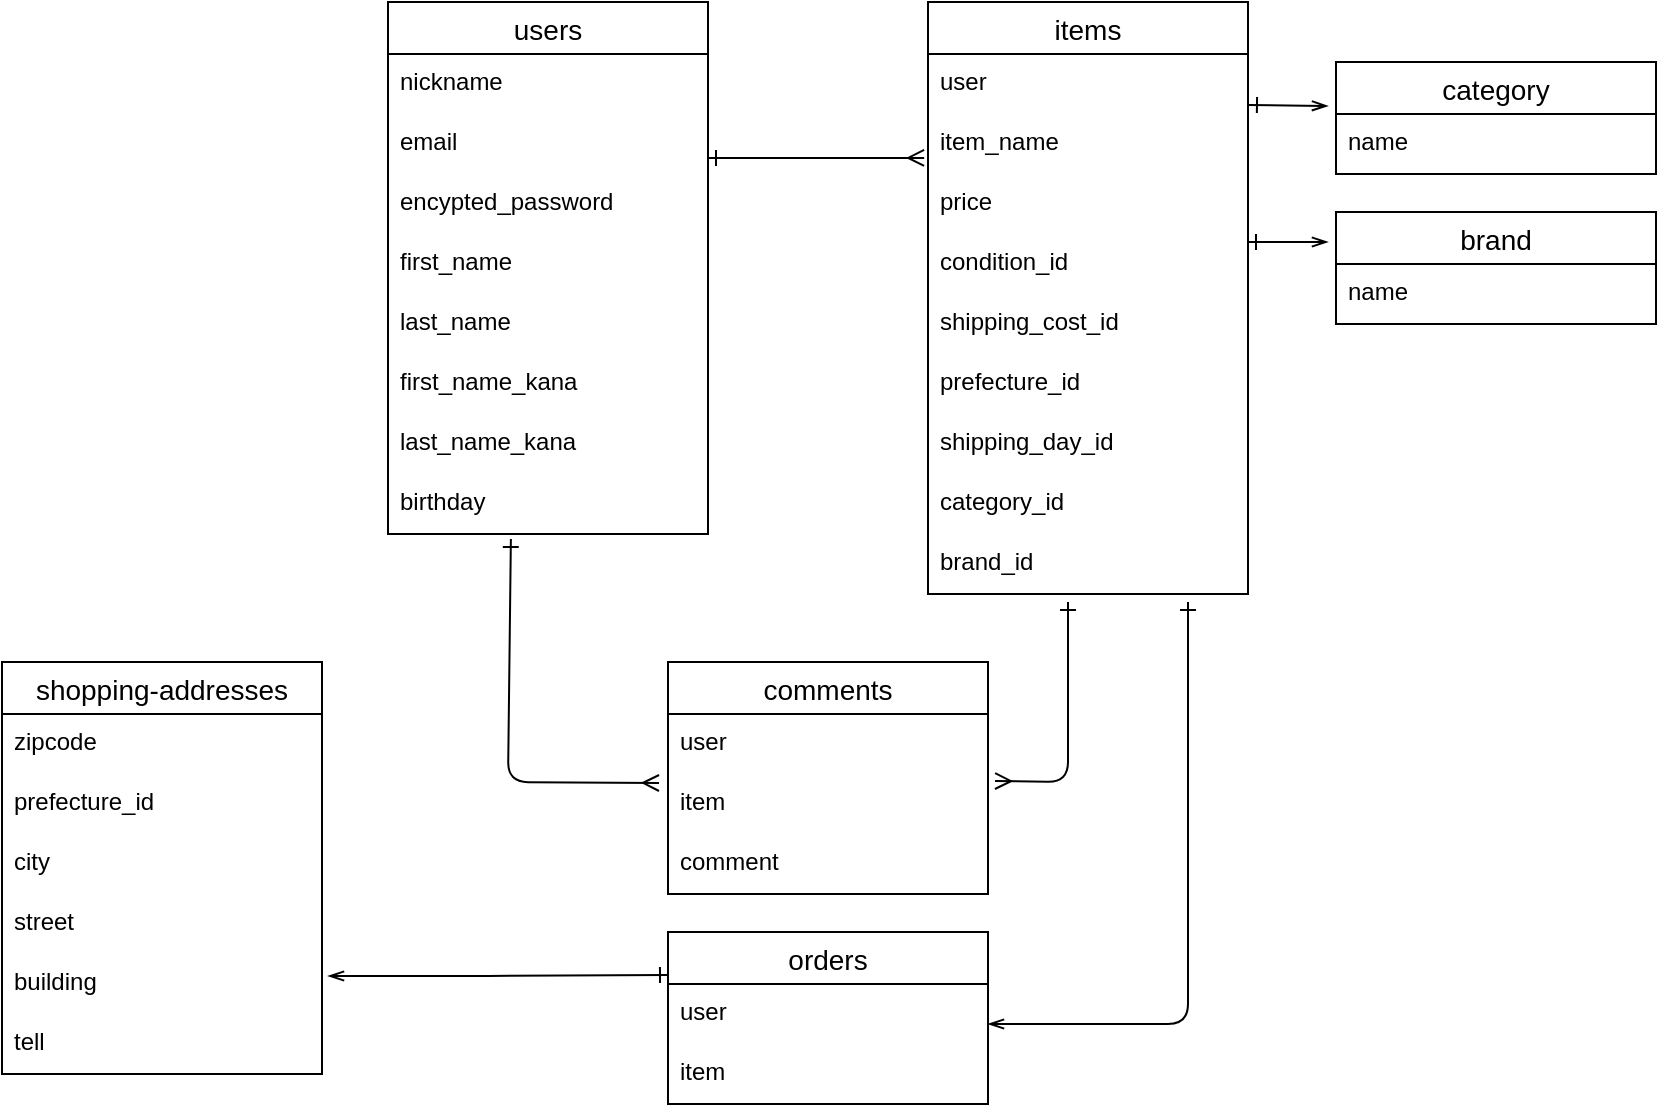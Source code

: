 <mxfile>
    <diagram id="a6z7_vriFYDq6Vu-xNiK" name="ページ1">
        <mxGraphModel dx="1073" dy="600" grid="1" gridSize="10" guides="1" tooltips="1" connect="1" arrows="1" fold="1" page="1" pageScale="1" pageWidth="827" pageHeight="1169" background="none" math="0" shadow="0">
            <root>
                <mxCell id="0"/>
                <mxCell id="1" parent="0"/>
                <mxCell id="23" style="edgeStyle=none;html=1;exitX=1;exitY=0.733;exitDx=0;exitDy=0;endArrow=ERmany;endFill=0;startArrow=ERone;startFill=0;exitPerimeter=0;entryX=-0.012;entryY=0.733;entryDx=0;entryDy=0;entryPerimeter=0;" parent="1" source="160" target="147" edge="1">
                    <mxGeometry relative="1" as="geometry">
                        <mxPoint x="20" y="198" as="targetPoint"/>
                        <mxPoint x="-80" y="195" as="sourcePoint"/>
                    </mxGeometry>
                </mxCell>
                <mxCell id="107" value="" style="edgeStyle=none;html=1;endArrow=ERmany;endFill=0;startArrow=ERone;startFill=0;entryX=-0.028;entryY=0.15;entryDx=0;entryDy=0;entryPerimeter=0;exitX=0.384;exitY=1.083;exitDx=0;exitDy=0;exitPerimeter=0;" parent="1" source="166" target="143" edge="1">
                    <mxGeometry relative="1" as="geometry">
                        <mxPoint x="-170" y="390" as="sourcePoint"/>
                        <mxPoint x="-103" y="560" as="targetPoint"/>
                        <Array as="points">
                            <mxPoint x="-160" y="510"/>
                        </Array>
                    </mxGeometry>
                </mxCell>
                <mxCell id="98" value="category" style="swimlane;fontStyle=0;childLayout=stackLayout;horizontal=1;startSize=26;horizontalStack=0;resizeParent=1;resizeParentMax=0;resizeLast=0;collapsible=1;marginBottom=0;align=center;fontSize=14;" parent="1" vertex="1">
                    <mxGeometry x="254" y="150" width="160" height="56" as="geometry"/>
                </mxCell>
                <mxCell id="99" value="name" style="text;strokeColor=none;fillColor=none;spacingLeft=4;spacingRight=4;overflow=hidden;rotatable=0;points=[[0,0.5],[1,0.5]];portConstraint=eastwest;fontSize=12;" parent="98" vertex="1">
                    <mxGeometry y="26" width="160" height="30" as="geometry"/>
                </mxCell>
                <mxCell id="102" value="brand" style="swimlane;fontStyle=0;childLayout=stackLayout;horizontal=1;startSize=26;horizontalStack=0;resizeParent=1;resizeParentMax=0;resizeLast=0;collapsible=1;marginBottom=0;align=center;fontSize=14;" parent="1" vertex="1">
                    <mxGeometry x="254" y="225" width="160" height="56" as="geometry"/>
                </mxCell>
                <mxCell id="103" value="name" style="text;strokeColor=none;fillColor=none;spacingLeft=4;spacingRight=4;overflow=hidden;rotatable=0;points=[[0,0.5],[1,0.5]];portConstraint=eastwest;fontSize=12;" parent="102" vertex="1">
                    <mxGeometry y="26" width="160" height="30" as="geometry"/>
                </mxCell>
                <mxCell id="117" style="edgeStyle=none;html=1;startArrow=ERone;startFill=0;endArrow=ERmany;endFill=0;entryX=1.022;entryY=0.117;entryDx=0;entryDy=0;entryPerimeter=0;" parent="1" target="143" edge="1">
                    <mxGeometry relative="1" as="geometry">
                        <mxPoint x="120" y="420" as="sourcePoint"/>
                        <mxPoint x="90" y="600" as="targetPoint"/>
                        <Array as="points">
                            <mxPoint x="120" y="510"/>
                        </Array>
                    </mxGeometry>
                </mxCell>
                <mxCell id="140" value="comments" style="swimlane;fontStyle=0;childLayout=stackLayout;horizontal=1;startSize=26;horizontalStack=0;resizeParent=1;resizeParentMax=0;resizeLast=0;collapsible=1;marginBottom=0;align=center;fontSize=14;" parent="1" vertex="1">
                    <mxGeometry x="-80" y="450" width="160" height="116" as="geometry"/>
                </mxCell>
                <mxCell id="142" value="user" style="text;strokeColor=none;fillColor=none;spacingLeft=4;spacingRight=4;overflow=hidden;rotatable=0;points=[[0,0.5],[1,0.5]];portConstraint=eastwest;fontSize=12;" parent="140" vertex="1">
                    <mxGeometry y="26" width="160" height="30" as="geometry"/>
                </mxCell>
                <mxCell id="143" value="item" style="text;strokeColor=none;fillColor=none;spacingLeft=4;spacingRight=4;overflow=hidden;rotatable=0;points=[[0,0.5],[1,0.5]];portConstraint=eastwest;fontSize=12;" parent="140" vertex="1">
                    <mxGeometry y="56" width="160" height="30" as="geometry"/>
                </mxCell>
                <mxCell id="144" value="comment" style="text;strokeColor=none;fillColor=none;spacingLeft=4;spacingRight=4;overflow=hidden;rotatable=0;points=[[0,0.5],[1,0.5]];portConstraint=eastwest;fontSize=12;" parent="140" vertex="1">
                    <mxGeometry y="86" width="160" height="30" as="geometry"/>
                </mxCell>
                <mxCell id="145" value="items" style="swimlane;fontStyle=0;childLayout=stackLayout;horizontal=1;startSize=26;horizontalStack=0;resizeParent=1;resizeParentMax=0;resizeLast=0;collapsible=1;marginBottom=0;align=center;fontSize=14;" parent="1" vertex="1">
                    <mxGeometry x="50" y="120" width="160" height="296" as="geometry"/>
                </mxCell>
                <mxCell id="146" value="user" style="text;strokeColor=none;fillColor=none;spacingLeft=4;spacingRight=4;overflow=hidden;rotatable=0;points=[[0,0.5],[1,0.5]];portConstraint=eastwest;fontSize=12;" parent="145" vertex="1">
                    <mxGeometry y="26" width="160" height="30" as="geometry"/>
                </mxCell>
                <mxCell id="147" value="item_name" style="text;strokeColor=none;fillColor=none;spacingLeft=4;spacingRight=4;overflow=hidden;rotatable=0;points=[[0,0.5],[1,0.5]];portConstraint=eastwest;fontSize=12;" parent="145" vertex="1">
                    <mxGeometry y="56" width="160" height="30" as="geometry"/>
                </mxCell>
                <mxCell id="148" value="price" style="text;strokeColor=none;fillColor=none;spacingLeft=4;spacingRight=4;overflow=hidden;rotatable=0;points=[[0,0.5],[1,0.5]];portConstraint=eastwest;fontSize=12;" parent="145" vertex="1">
                    <mxGeometry y="86" width="160" height="30" as="geometry"/>
                </mxCell>
                <mxCell id="203" value="condition_id" style="text;strokeColor=none;fillColor=none;spacingLeft=4;spacingRight=4;overflow=hidden;rotatable=0;points=[[0,0.5],[1,0.5]];portConstraint=eastwest;fontSize=12;" parent="145" vertex="1">
                    <mxGeometry y="116" width="160" height="30" as="geometry"/>
                </mxCell>
                <mxCell id="202" value="shipping_cost_id" style="text;strokeColor=none;fillColor=none;spacingLeft=4;spacingRight=4;overflow=hidden;rotatable=0;points=[[0,0.5],[1,0.5]];portConstraint=eastwest;fontSize=12;" parent="145" vertex="1">
                    <mxGeometry y="146" width="160" height="30" as="geometry"/>
                </mxCell>
                <mxCell id="201" value="prefecture_id" style="text;strokeColor=none;fillColor=none;spacingLeft=4;spacingRight=4;overflow=hidden;rotatable=0;points=[[0,0.5],[1,0.5]];portConstraint=eastwest;fontSize=12;" parent="145" vertex="1">
                    <mxGeometry y="176" width="160" height="30" as="geometry"/>
                </mxCell>
                <mxCell id="200" value="shipping_day_id" style="text;strokeColor=none;fillColor=none;spacingLeft=4;spacingRight=4;overflow=hidden;rotatable=0;points=[[0,0.5],[1,0.5]];portConstraint=eastwest;fontSize=12;" parent="145" vertex="1">
                    <mxGeometry y="206" width="160" height="30" as="geometry"/>
                </mxCell>
                <mxCell id="154" value="category_id" style="text;strokeColor=none;fillColor=none;spacingLeft=4;spacingRight=4;overflow=hidden;rotatable=0;points=[[0,0.5],[1,0.5]];portConstraint=eastwest;fontSize=12;" parent="145" vertex="1">
                    <mxGeometry y="236" width="160" height="30" as="geometry"/>
                </mxCell>
                <mxCell id="199" value="brand_id" style="text;strokeColor=none;fillColor=none;spacingLeft=4;spacingRight=4;overflow=hidden;rotatable=0;points=[[0,0.5],[1,0.5]];portConstraint=eastwest;fontSize=12;" parent="145" vertex="1">
                    <mxGeometry y="266" width="160" height="30" as="geometry"/>
                </mxCell>
                <mxCell id="158" value="users" style="swimlane;fontStyle=0;childLayout=stackLayout;horizontal=1;startSize=26;horizontalStack=0;resizeParent=1;resizeParentMax=0;resizeLast=0;collapsible=1;marginBottom=0;align=center;fontSize=14;" parent="1" vertex="1">
                    <mxGeometry x="-220" y="120" width="160" height="266" as="geometry"/>
                </mxCell>
                <mxCell id="159" value="nickname" style="text;strokeColor=none;fillColor=none;spacingLeft=4;spacingRight=4;overflow=hidden;rotatable=0;points=[[0,0.5],[1,0.5]];portConstraint=eastwest;fontSize=12;" parent="158" vertex="1">
                    <mxGeometry y="26" width="160" height="30" as="geometry"/>
                </mxCell>
                <mxCell id="160" value="email" style="text;strokeColor=none;fillColor=none;spacingLeft=4;spacingRight=4;overflow=hidden;rotatable=0;points=[[0,0.5],[1,0.5]];portConstraint=eastwest;fontSize=12;" parent="158" vertex="1">
                    <mxGeometry y="56" width="160" height="30" as="geometry"/>
                </mxCell>
                <mxCell id="161" value="encypted_password" style="text;strokeColor=none;fillColor=none;spacingLeft=4;spacingRight=4;overflow=hidden;rotatable=0;points=[[0,0.5],[1,0.5]];portConstraint=eastwest;fontSize=12;" parent="158" vertex="1">
                    <mxGeometry y="86" width="160" height="30" as="geometry"/>
                </mxCell>
                <mxCell id="162" value="first_name" style="text;strokeColor=none;fillColor=none;spacingLeft=4;spacingRight=4;overflow=hidden;rotatable=0;points=[[0,0.5],[1,0.5]];portConstraint=eastwest;fontSize=12;" parent="158" vertex="1">
                    <mxGeometry y="116" width="160" height="30" as="geometry"/>
                </mxCell>
                <mxCell id="163" value="last_name" style="text;strokeColor=none;fillColor=none;spacingLeft=4;spacingRight=4;overflow=hidden;rotatable=0;points=[[0,0.5],[1,0.5]];portConstraint=eastwest;fontSize=12;" parent="158" vertex="1">
                    <mxGeometry y="146" width="160" height="30" as="geometry"/>
                </mxCell>
                <mxCell id="164" value="first_name_kana" style="text;strokeColor=none;fillColor=none;spacingLeft=4;spacingRight=4;overflow=hidden;rotatable=0;points=[[0,0.5],[1,0.5]];portConstraint=eastwest;fontSize=12;" parent="158" vertex="1">
                    <mxGeometry y="176" width="160" height="30" as="geometry"/>
                </mxCell>
                <mxCell id="165" value="last_name_kana" style="text;strokeColor=none;fillColor=none;spacingLeft=4;spacingRight=4;overflow=hidden;rotatable=0;points=[[0,0.5],[1,0.5]];portConstraint=eastwest;fontSize=12;" parent="158" vertex="1">
                    <mxGeometry y="206" width="160" height="30" as="geometry"/>
                </mxCell>
                <mxCell id="166" value="birthday" style="text;strokeColor=none;fillColor=none;spacingLeft=4;spacingRight=4;overflow=hidden;rotatable=0;points=[[0,0.5],[1,0.5]];portConstraint=eastwest;fontSize=12;" parent="158" vertex="1">
                    <mxGeometry y="236" width="160" height="30" as="geometry"/>
                </mxCell>
                <mxCell id="175" value="orders" style="swimlane;fontStyle=0;childLayout=stackLayout;horizontal=1;startSize=26;horizontalStack=0;resizeParent=1;resizeParentMax=0;resizeLast=0;collapsible=1;marginBottom=0;align=center;fontSize=14;" parent="1" vertex="1">
                    <mxGeometry x="-80" y="585" width="160" height="86" as="geometry"/>
                </mxCell>
                <mxCell id="196" value="user" style="text;strokeColor=none;fillColor=none;spacingLeft=4;spacingRight=4;overflow=hidden;rotatable=0;points=[[0,0.5],[1,0.5]];portConstraint=eastwest;fontSize=12;" parent="175" vertex="1">
                    <mxGeometry y="26" width="160" height="30" as="geometry"/>
                </mxCell>
                <mxCell id="178" value="item" style="text;strokeColor=none;fillColor=none;spacingLeft=4;spacingRight=4;overflow=hidden;rotatable=0;points=[[0,0.5],[1,0.5]];portConstraint=eastwest;fontSize=12;" parent="175" vertex="1">
                    <mxGeometry y="56" width="160" height="30" as="geometry"/>
                </mxCell>
                <mxCell id="179" value="shopping-addresses" style="swimlane;fontStyle=0;childLayout=stackLayout;horizontal=1;startSize=26;horizontalStack=0;resizeParent=1;resizeParentMax=0;resizeLast=0;collapsible=1;marginBottom=0;align=center;fontSize=14;" parent="1" vertex="1">
                    <mxGeometry x="-413" y="450" width="160" height="206" as="geometry"/>
                </mxCell>
                <mxCell id="181" value="zipcode" style="text;strokeColor=none;fillColor=none;spacingLeft=4;spacingRight=4;overflow=hidden;rotatable=0;points=[[0,0.5],[1,0.5]];portConstraint=eastwest;fontSize=12;" parent="179" vertex="1">
                    <mxGeometry y="26" width="160" height="30" as="geometry"/>
                </mxCell>
                <mxCell id="182" value="prefecture_id" style="text;strokeColor=none;fillColor=none;spacingLeft=4;spacingRight=4;overflow=hidden;rotatable=0;points=[[0,0.5],[1,0.5]];portConstraint=eastwest;fontSize=12;" parent="179" vertex="1">
                    <mxGeometry y="56" width="160" height="30" as="geometry"/>
                </mxCell>
                <mxCell id="186" value="city" style="text;strokeColor=none;fillColor=none;spacingLeft=4;spacingRight=4;overflow=hidden;rotatable=0;points=[[0,0.5],[1,0.5]];portConstraint=eastwest;fontSize=12;" parent="179" vertex="1">
                    <mxGeometry y="86" width="160" height="30" as="geometry"/>
                </mxCell>
                <mxCell id="185" value="street" style="text;strokeColor=none;fillColor=none;spacingLeft=4;spacingRight=4;overflow=hidden;rotatable=0;points=[[0,0.5],[1,0.5]];portConstraint=eastwest;fontSize=12;" parent="179" vertex="1">
                    <mxGeometry y="116" width="160" height="30" as="geometry"/>
                </mxCell>
                <mxCell id="184" value="building" style="text;strokeColor=none;fillColor=none;spacingLeft=4;spacingRight=4;overflow=hidden;rotatable=0;points=[[0,0.5],[1,0.5]];portConstraint=eastwest;fontSize=12;" parent="179" vertex="1">
                    <mxGeometry y="146" width="160" height="30" as="geometry"/>
                </mxCell>
                <mxCell id="183" value="tell" style="text;strokeColor=none;fillColor=none;spacingLeft=4;spacingRight=4;overflow=hidden;rotatable=0;points=[[0,0.5],[1,0.5]];portConstraint=eastwest;fontSize=12;" parent="179" vertex="1">
                    <mxGeometry y="176" width="160" height="30" as="geometry"/>
                </mxCell>
                <mxCell id="191" style="edgeStyle=none;html=1;startArrow=ERone;startFill=0;endArrow=openThin;endFill=0;entryX=1;entryY=0.5;entryDx=0;entryDy=0;" parent="1" edge="1">
                    <mxGeometry relative="1" as="geometry">
                        <mxPoint x="180" y="420" as="sourcePoint"/>
                        <mxPoint x="80" y="631" as="targetPoint"/>
                        <Array as="points">
                            <mxPoint x="180" y="631"/>
                        </Array>
                    </mxGeometry>
                </mxCell>
                <mxCell id="193" style="edgeStyle=none;html=1;startArrow=ERone;startFill=0;endArrow=openThin;endFill=0;exitX=1;exitY=0.5;exitDx=0;exitDy=0;" parent="1" edge="1">
                    <mxGeometry relative="1" as="geometry">
                        <mxPoint x="210" y="240" as="sourcePoint"/>
                        <mxPoint x="250" y="240" as="targetPoint"/>
                    </mxGeometry>
                </mxCell>
                <mxCell id="194" style="edgeStyle=none;html=1;startArrow=ERone;startFill=0;endArrow=openThin;endFill=0;exitX=1.003;exitY=0.85;exitDx=0;exitDy=0;exitPerimeter=0;" parent="1" source="146" edge="1">
                    <mxGeometry relative="1" as="geometry">
                        <mxPoint x="220" y="170" as="sourcePoint"/>
                        <mxPoint x="250" y="172" as="targetPoint"/>
                    </mxGeometry>
                </mxCell>
                <mxCell id="198" style="edgeStyle=none;html=1;startArrow=ERone;startFill=0;endArrow=openThin;endFill=0;exitX=0;exitY=0.25;exitDx=0;exitDy=0;" parent="1" source="175" edge="1">
                    <mxGeometry relative="1" as="geometry">
                        <mxPoint x="-250" y="607" as="targetPoint"/>
                        <mxPoint x="-80" y="631" as="sourcePoint"/>
                        <Array as="points">
                            <mxPoint x="-180" y="607"/>
                        </Array>
                    </mxGeometry>
                </mxCell>
            </root>
        </mxGraphModel>
    </diagram>
</mxfile>